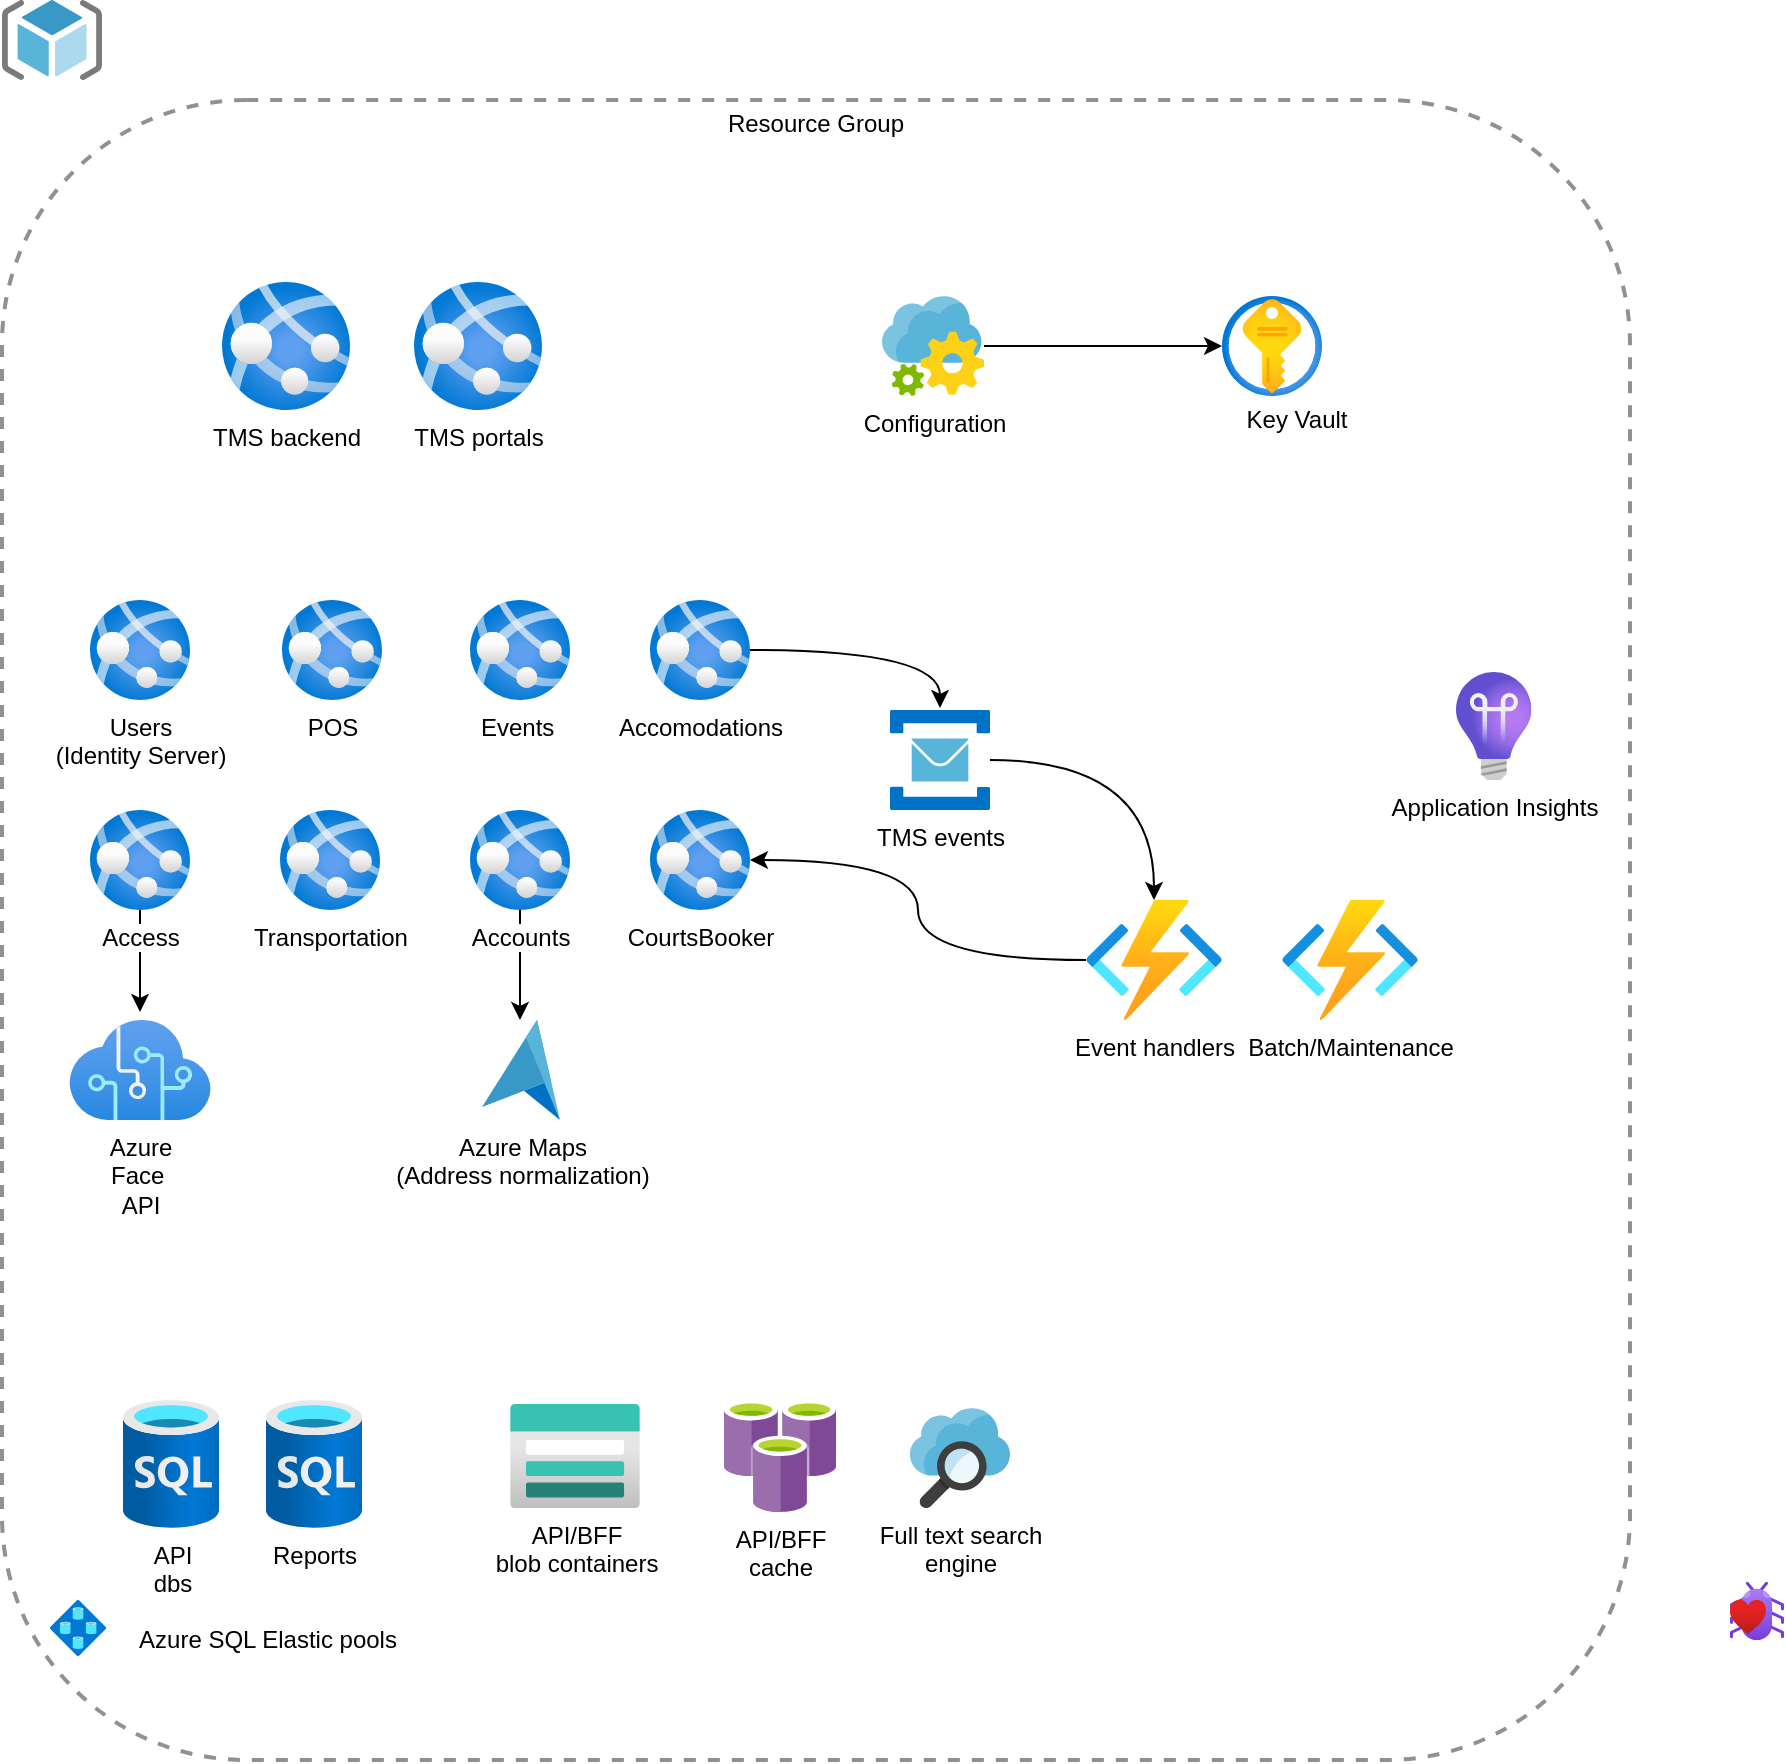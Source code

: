 <mxfile version="14.9.1" type="github">
  <diagram id="KYBh1_Fous7zdA7Xkofr" name="Page-1">
    <mxGraphModel dx="1530" dy="980" grid="1" gridSize="10" guides="1" tooltips="1" connect="1" arrows="1" fold="1" page="1" pageScale="1" pageWidth="850" pageHeight="1100" math="0" shadow="0">
      <root>
        <mxCell id="0" />
        <mxCell id="1" parent="0" />
        <mxCell id="zzGnuRsnEFHqsaKYD8D7-22" value="Resource Group" style="fontStyle=0;verticalAlign=top;align=center;spacingTop=-2;fillColor=none;rounded=1;whiteSpace=wrap;html=1;strokeColor=#919191;strokeWidth=2;dashed=1;container=1;collapsible=0;expand=0;recursiveResize=0;" vertex="1" parent="1">
          <mxGeometry x="36" y="210" width="814" height="830" as="geometry" />
        </mxCell>
        <mxCell id="JVKzG8Sv0Ugj9nFfbJfG-6" value="TMS portals" style="aspect=fixed;html=1;points=[];align=center;image;fontSize=12;image=img/lib/azure2/compute/App_Services.svg;" parent="zzGnuRsnEFHqsaKYD8D7-22" vertex="1">
          <mxGeometry x="206" y="91.0" width="64" height="64" as="geometry" />
        </mxCell>
        <mxCell id="zzGnuRsnEFHqsaKYD8D7-19" value="Application Insights" style="aspect=fixed;html=1;points=[];align=center;image;fontSize=12;image=img/lib/azure2/management_governance/Application_Insights.svg;strokeColor=#000000;fillColor=none;" vertex="1" parent="zzGnuRsnEFHqsaKYD8D7-22">
          <mxGeometry x="727" y="286" width="37.72" height="54.01" as="geometry" />
        </mxCell>
        <mxCell id="JVKzG8Sv0Ugj9nFfbJfG-5" value="TMS backend" style="aspect=fixed;html=1;points=[];align=center;image;fontSize=12;image=img/lib/azure2/compute/App_Services.svg;" parent="zzGnuRsnEFHqsaKYD8D7-22" vertex="1">
          <mxGeometry x="110" y="91" width="64" height="64" as="geometry" />
        </mxCell>
        <mxCell id="JVKzG8Sv0Ugj9nFfbJfG-30" value="Configuration" style="aspect=fixed;html=1;points=[];align=center;image;fontSize=12;image=img/lib/mscae/App_Configuration.svg;" parent="zzGnuRsnEFHqsaKYD8D7-22" vertex="1">
          <mxGeometry x="440" y="98" width="51.02" height="50" as="geometry" />
        </mxCell>
        <mxCell id="JVKzG8Sv0Ugj9nFfbJfG-13" value="" style="aspect=fixed;html=1;points=[];align=center;image;fontSize=12;image=img/lib/azure2/security/Key_Vaults.svg;" parent="zzGnuRsnEFHqsaKYD8D7-22" vertex="1">
          <mxGeometry x="610" y="98" width="50" height="50" as="geometry" />
        </mxCell>
        <mxCell id="JVKzG8Sv0Ugj9nFfbJfG-32" style="edgeStyle=orthogonalEdgeStyle;rounded=0;orthogonalLoop=1;jettySize=auto;html=1;fontStyle=4" parent="zzGnuRsnEFHqsaKYD8D7-22" source="JVKzG8Sv0Ugj9nFfbJfG-30" target="JVKzG8Sv0Ugj9nFfbJfG-13" edge="1">
          <mxGeometry relative="1" as="geometry" />
        </mxCell>
        <mxCell id="JVKzG8Sv0Ugj9nFfbJfG-29" value="Event handlers" style="aspect=fixed;html=1;points=[];align=center;image;fontSize=12;image=img/lib/azure2/compute/Function_Apps.svg;" parent="zzGnuRsnEFHqsaKYD8D7-22" vertex="1">
          <mxGeometry x="542" y="400" width="68" height="60" as="geometry" />
        </mxCell>
        <mxCell id="zzGnuRsnEFHqsaKYD8D7-28" value="Batch/Maintenance" style="aspect=fixed;html=1;points=[];align=center;image;fontSize=12;image=img/lib/azure2/compute/Function_Apps.svg;" vertex="1" parent="zzGnuRsnEFHqsaKYD8D7-22">
          <mxGeometry x="640" y="400" width="68" height="60" as="geometry" />
        </mxCell>
        <mxCell id="zzGnuRsnEFHqsaKYD8D7-2" value="" style="aspect=fixed;html=1;points=[];align=center;image;fontSize=12;image=img/lib/azure2/databases/SQL_Elastic_Pools.svg;" vertex="1" parent="zzGnuRsnEFHqsaKYD8D7-22">
          <mxGeometry x="24" y="750" width="28" height="28" as="geometry" />
        </mxCell>
        <mxCell id="JVKzG8Sv0Ugj9nFfbJfG-2" value="API&lt;br&gt;dbs" style="aspect=fixed;html=1;points=[];align=center;image;fontSize=12;image=img/lib/azure2/databases/SQL_Database.svg;" parent="1" vertex="1">
          <mxGeometry x="96.5" y="860" width="48" height="64" as="geometry" />
        </mxCell>
        <mxCell id="JVKzG8Sv0Ugj9nFfbJfG-7" value="POS" style="aspect=fixed;html=1;points=[];align=center;image;fontSize=12;image=img/lib/azure2/compute/App_Services.svg;" parent="1" vertex="1">
          <mxGeometry x="176" y="460" width="50" height="50" as="geometry" />
        </mxCell>
        <mxCell id="JVKzG8Sv0Ugj9nFfbJfG-8" value="Events&amp;nbsp;" style="aspect=fixed;html=1;points=[];align=center;image;fontSize=12;image=img/lib/azure2/compute/App_Services.svg;" parent="1" vertex="1">
          <mxGeometry x="270" y="460" width="50" height="50" as="geometry" />
        </mxCell>
        <mxCell id="zzGnuRsnEFHqsaKYD8D7-25" style="edgeStyle=orthogonalEdgeStyle;curved=1;rounded=0;orthogonalLoop=1;jettySize=auto;html=1;entryX=0.5;entryY=-0.02;entryDx=0;entryDy=0;entryPerimeter=0;" edge="1" parent="1" source="JVKzG8Sv0Ugj9nFfbJfG-10" target="JVKzG8Sv0Ugj9nFfbJfG-23">
          <mxGeometry relative="1" as="geometry" />
        </mxCell>
        <mxCell id="JVKzG8Sv0Ugj9nFfbJfG-10" value="Accomodations" style="aspect=fixed;html=1;points=[];align=center;image;fontSize=12;image=img/lib/azure2/compute/App_Services.svg;" parent="1" vertex="1">
          <mxGeometry x="360" y="460" width="50" height="50" as="geometry" />
        </mxCell>
        <mxCell id="zzGnuRsnEFHqsaKYD8D7-8" style="edgeStyle=orthogonalEdgeStyle;rounded=0;orthogonalLoop=1;jettySize=auto;html=1;entryX=0.5;entryY=-0.08;entryDx=0;entryDy=0;entryPerimeter=0;" edge="1" parent="1" source="JVKzG8Sv0Ugj9nFfbJfG-11" target="zzGnuRsnEFHqsaKYD8D7-7">
          <mxGeometry relative="1" as="geometry" />
        </mxCell>
        <mxCell id="JVKzG8Sv0Ugj9nFfbJfG-11" value="Access" style="aspect=fixed;html=1;points=[];align=center;image;fontSize=12;image=img/lib/azure2/compute/App_Services.svg;" parent="1" vertex="1">
          <mxGeometry x="80" y="565" width="50" height="50" as="geometry" />
        </mxCell>
        <mxCell id="JVKzG8Sv0Ugj9nFfbJfG-14" value="Key Vault&lt;br&gt;" style="text;html=1;align=center;verticalAlign=middle;resizable=0;points=[];autosize=1;strokeColor=none;" parent="1" vertex="1">
          <mxGeometry x="648" y="360" width="70" height="20" as="geometry" />
        </mxCell>
        <mxCell id="JVKzG8Sv0Ugj9nFfbJfG-18" value="Transportation" style="aspect=fixed;html=1;points=[];align=center;image;fontSize=12;image=img/lib/azure2/compute/App_Services.svg;" parent="1" vertex="1">
          <mxGeometry x="175" y="565" width="50" height="50" as="geometry" />
        </mxCell>
        <mxCell id="zzGnuRsnEFHqsaKYD8D7-12" style="edgeStyle=orthogonalEdgeStyle;rounded=0;orthogonalLoop=1;jettySize=auto;html=1;entryX=0.487;entryY=0;entryDx=0;entryDy=0;entryPerimeter=0;" edge="1" parent="1" source="JVKzG8Sv0Ugj9nFfbJfG-19" target="zzGnuRsnEFHqsaKYD8D7-11">
          <mxGeometry relative="1" as="geometry" />
        </mxCell>
        <mxCell id="JVKzG8Sv0Ugj9nFfbJfG-19" value="Accounts" style="aspect=fixed;html=1;points=[];align=center;image;fontSize=12;image=img/lib/azure2/compute/App_Services.svg;" parent="1" vertex="1">
          <mxGeometry x="270" y="565" width="50" height="50" as="geometry" />
        </mxCell>
        <mxCell id="JVKzG8Sv0Ugj9nFfbJfG-20" value="CourtsBooker" style="aspect=fixed;html=1;points=[];align=center;image;fontSize=12;image=img/lib/azure2/compute/App_Services.svg;" parent="1" vertex="1">
          <mxGeometry x="360" y="565" width="50" height="50" as="geometry" />
        </mxCell>
        <mxCell id="zzGnuRsnEFHqsaKYD8D7-26" style="edgeStyle=orthogonalEdgeStyle;curved=1;rounded=0;orthogonalLoop=1;jettySize=auto;html=1;" edge="1" parent="1" source="JVKzG8Sv0Ugj9nFfbJfG-23" target="JVKzG8Sv0Ugj9nFfbJfG-29">
          <mxGeometry relative="1" as="geometry" />
        </mxCell>
        <mxCell id="JVKzG8Sv0Ugj9nFfbJfG-23" value="TMS events" style="aspect=fixed;html=1;points=[];align=center;image;fontSize=12;image=img/lib/mscae/Service_Bus.svg;" parent="1" vertex="1">
          <mxGeometry x="480" y="515" width="50" height="50" as="geometry" />
        </mxCell>
        <mxCell id="zzGnuRsnEFHqsaKYD8D7-27" style="edgeStyle=orthogonalEdgeStyle;curved=1;rounded=0;orthogonalLoop=1;jettySize=auto;html=1;" edge="1" parent="1" source="JVKzG8Sv0Ugj9nFfbJfG-29" target="JVKzG8Sv0Ugj9nFfbJfG-20">
          <mxGeometry relative="1" as="geometry" />
        </mxCell>
        <mxCell id="JVKzG8Sv0Ugj9nFfbJfG-33" value="Reports" style="aspect=fixed;html=1;points=[];align=center;image;fontSize=12;image=img/lib/azure2/databases/SQL_Database.svg;" parent="1" vertex="1">
          <mxGeometry x="168" y="860" width="48" height="64" as="geometry" />
        </mxCell>
        <mxCell id="zzGnuRsnEFHqsaKYD8D7-1" value="Users &lt;br&gt;(Identity Server)" style="aspect=fixed;html=1;points=[];align=center;image;fontSize=12;image=img/lib/azure2/compute/App_Services.svg;" vertex="1" parent="1">
          <mxGeometry x="80" y="460" width="50" height="50" as="geometry" />
        </mxCell>
        <mxCell id="zzGnuRsnEFHqsaKYD8D7-5" value="API/BFF &lt;br&gt;blob containers" style="aspect=fixed;html=1;points=[];align=center;image;fontSize=12;image=img/lib/azure2/storage/Storage_Accounts.svg;strokeColor=#000000;fillColor=none;" vertex="1" parent="1">
          <mxGeometry x="290" y="862" width="65" height="52" as="geometry" />
        </mxCell>
        <mxCell id="zzGnuRsnEFHqsaKYD8D7-6" value="API/BFF&lt;br&gt;cache" style="aspect=fixed;html=1;points=[];align=center;image;fontSize=12;image=img/lib/mscae/Azure_Cache_for_Redis.svg;strokeColor=#000000;fillColor=none;" vertex="1" parent="1">
          <mxGeometry x="397" y="860" width="56" height="56" as="geometry" />
        </mxCell>
        <mxCell id="zzGnuRsnEFHqsaKYD8D7-7" value="Azure&lt;br&gt;Face&amp;nbsp;&lt;br&gt;API" style="aspect=fixed;html=1;points=[];align=center;image;fontSize=12;image=img/lib/azure2/ai_machine_learning/Cognitive_Services.svg;strokeColor=#000000;fillColor=none;" vertex="1" parent="1">
          <mxGeometry x="69.59" y="670" width="70.83" height="50" as="geometry" />
        </mxCell>
        <mxCell id="zzGnuRsnEFHqsaKYD8D7-11" value="Azure Maps&lt;br&gt;(Address normalization)" style="aspect=fixed;html=1;points=[];align=center;image;fontSize=12;image=img/lib/mscae/Azure_Maps.svg;strokeColor=#000000;fillColor=none;" vertex="1" parent="1">
          <mxGeometry x="276" y="670" width="39" height="50" as="geometry" />
        </mxCell>
        <mxCell id="zzGnuRsnEFHqsaKYD8D7-15" value="Full text search&lt;br&gt;engine" style="aspect=fixed;html=1;points=[];align=center;image;fontSize=12;image=img/lib/mscae/Search.svg;strokeColor=#000000;fillColor=none;" vertex="1" parent="1">
          <mxGeometry x="490" y="864" width="50" height="50" as="geometry" />
        </mxCell>
        <mxCell id="zzGnuRsnEFHqsaKYD8D7-16" value="Azure SQL Elastic pools" style="text;html=1;strokeColor=none;fillColor=none;align=center;verticalAlign=middle;whiteSpace=wrap;rounded=0;" vertex="1" parent="1">
          <mxGeometry x="86" y="970" width="166" height="20" as="geometry" />
        </mxCell>
        <mxCell id="zzGnuRsnEFHqsaKYD8D7-21" value="" style="aspect=fixed;html=1;points=[];align=center;image;fontSize=12;image=img/lib/azure2/general/Bug.svg;strokeColor=#000000;fillColor=none;" vertex="1" parent="1">
          <mxGeometry x="900" y="950.85" width="27" height="29.29" as="geometry" />
        </mxCell>
        <mxCell id="zzGnuRsnEFHqsaKYD8D7-23" value="" style="aspect=fixed;html=1;points=[];align=center;image;fontSize=12;image=img/lib/mscae/ResourceGroup.svg;strokeColor=#000000;fillColor=none;" vertex="1" parent="1">
          <mxGeometry x="36" y="160" width="50" height="40" as="geometry" />
        </mxCell>
        <mxCell id="zzGnuRsnEFHqsaKYD8D7-20" value="" style="aspect=fixed;html=1;points=[];align=center;image;fontSize=12;image=img/lib/azure2/general/Heart.svg;strokeColor=#000000;fillColor=none;" vertex="1" parent="1">
          <mxGeometry x="900" y="960" width="18" height="16.88" as="geometry" />
        </mxCell>
      </root>
    </mxGraphModel>
  </diagram>
</mxfile>
